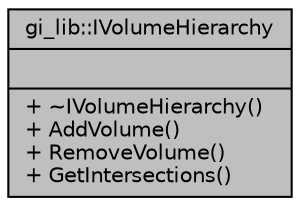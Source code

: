 digraph "gi_lib::IVolumeHierarchy"
{
  edge [fontname="Helvetica",fontsize="10",labelfontname="Helvetica",labelfontsize="10"];
  node [fontname="Helvetica",fontsize="10",shape=record];
  Node1 [label="{gi_lib::IVolumeHierarchy\n||+ ~IVolumeHierarchy()\l+ AddVolume()\l+ RemoveVolume()\l+ GetIntersections()\l}",height=0.2,width=0.4,color="black", fillcolor="grey75", style="filled", fontcolor="black"];
}
